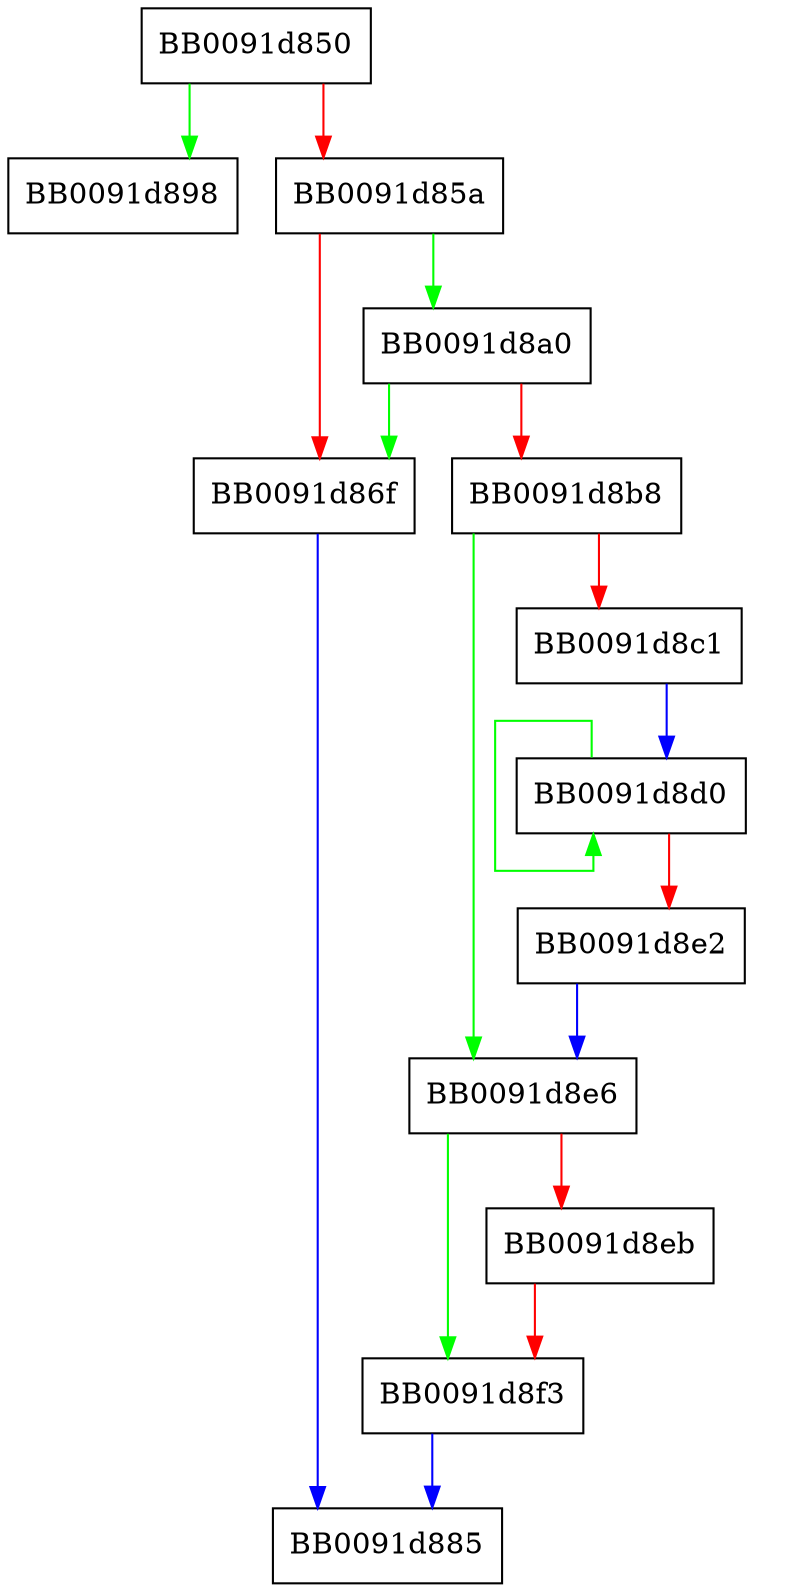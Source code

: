 digraph nameserver_list_emplace {
  node [shape="box"];
  graph [splines=ortho];
  BB0091d850 -> BB0091d898 [color="green"];
  BB0091d850 -> BB0091d85a [color="red"];
  BB0091d85a -> BB0091d8a0 [color="green"];
  BB0091d85a -> BB0091d86f [color="red"];
  BB0091d86f -> BB0091d885 [color="blue"];
  BB0091d8a0 -> BB0091d86f [color="green"];
  BB0091d8a0 -> BB0091d8b8 [color="red"];
  BB0091d8b8 -> BB0091d8e6 [color="green"];
  BB0091d8b8 -> BB0091d8c1 [color="red"];
  BB0091d8c1 -> BB0091d8d0 [color="blue"];
  BB0091d8d0 -> BB0091d8d0 [color="green"];
  BB0091d8d0 -> BB0091d8e2 [color="red"];
  BB0091d8e2 -> BB0091d8e6 [color="blue"];
  BB0091d8e6 -> BB0091d8f3 [color="green"];
  BB0091d8e6 -> BB0091d8eb [color="red"];
  BB0091d8eb -> BB0091d8f3 [color="red"];
  BB0091d8f3 -> BB0091d885 [color="blue"];
}